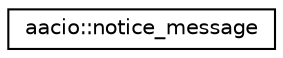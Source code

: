 digraph "Graphical Class Hierarchy"
{
  edge [fontname="Helvetica",fontsize="10",labelfontname="Helvetica",labelfontsize="10"];
  node [fontname="Helvetica",fontsize="10",shape=record];
  rankdir="LR";
  Node0 [label="aacio::notice_message",height=0.2,width=0.4,color="black", fillcolor="white", style="filled",URL="$structaacio_1_1notice__message.html"];
}
